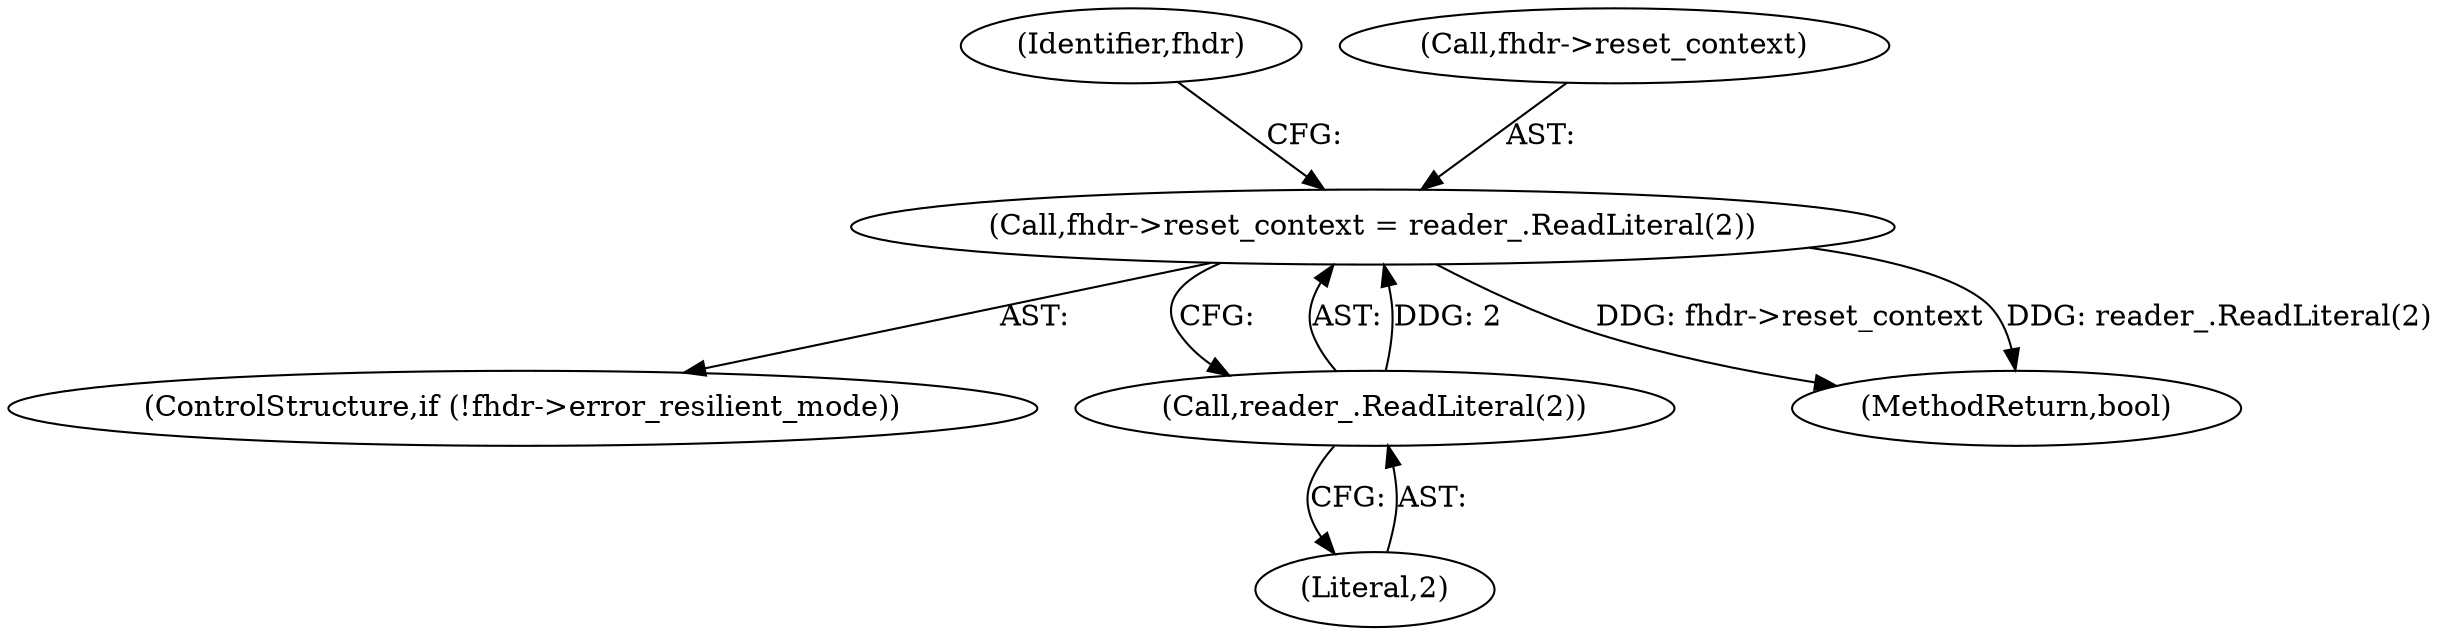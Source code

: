 digraph "0_Chrome_27c68f543e5eba779902447445dfb05ec3f5bf75_15@API" {
"1000238" [label="(Call,fhdr->reset_context = reader_.ReadLiteral(2))"];
"1000242" [label="(Call,reader_.ReadLiteral(2))"];
"1000238" [label="(Call,fhdr->reset_context = reader_.ReadLiteral(2))"];
"1000242" [label="(Call,reader_.ReadLiteral(2))"];
"1000246" [label="(Identifier,fhdr)"];
"1000233" [label="(ControlStructure,if (!fhdr->error_resilient_mode))"];
"1000239" [label="(Call,fhdr->reset_context)"];
"1000243" [label="(Literal,2)"];
"1000453" [label="(MethodReturn,bool)"];
"1000238" -> "1000233"  [label="AST: "];
"1000238" -> "1000242"  [label="CFG: "];
"1000239" -> "1000238"  [label="AST: "];
"1000242" -> "1000238"  [label="AST: "];
"1000246" -> "1000238"  [label="CFG: "];
"1000238" -> "1000453"  [label="DDG: fhdr->reset_context"];
"1000238" -> "1000453"  [label="DDG: reader_.ReadLiteral(2)"];
"1000242" -> "1000238"  [label="DDG: 2"];
"1000242" -> "1000243"  [label="CFG: "];
"1000243" -> "1000242"  [label="AST: "];
}
